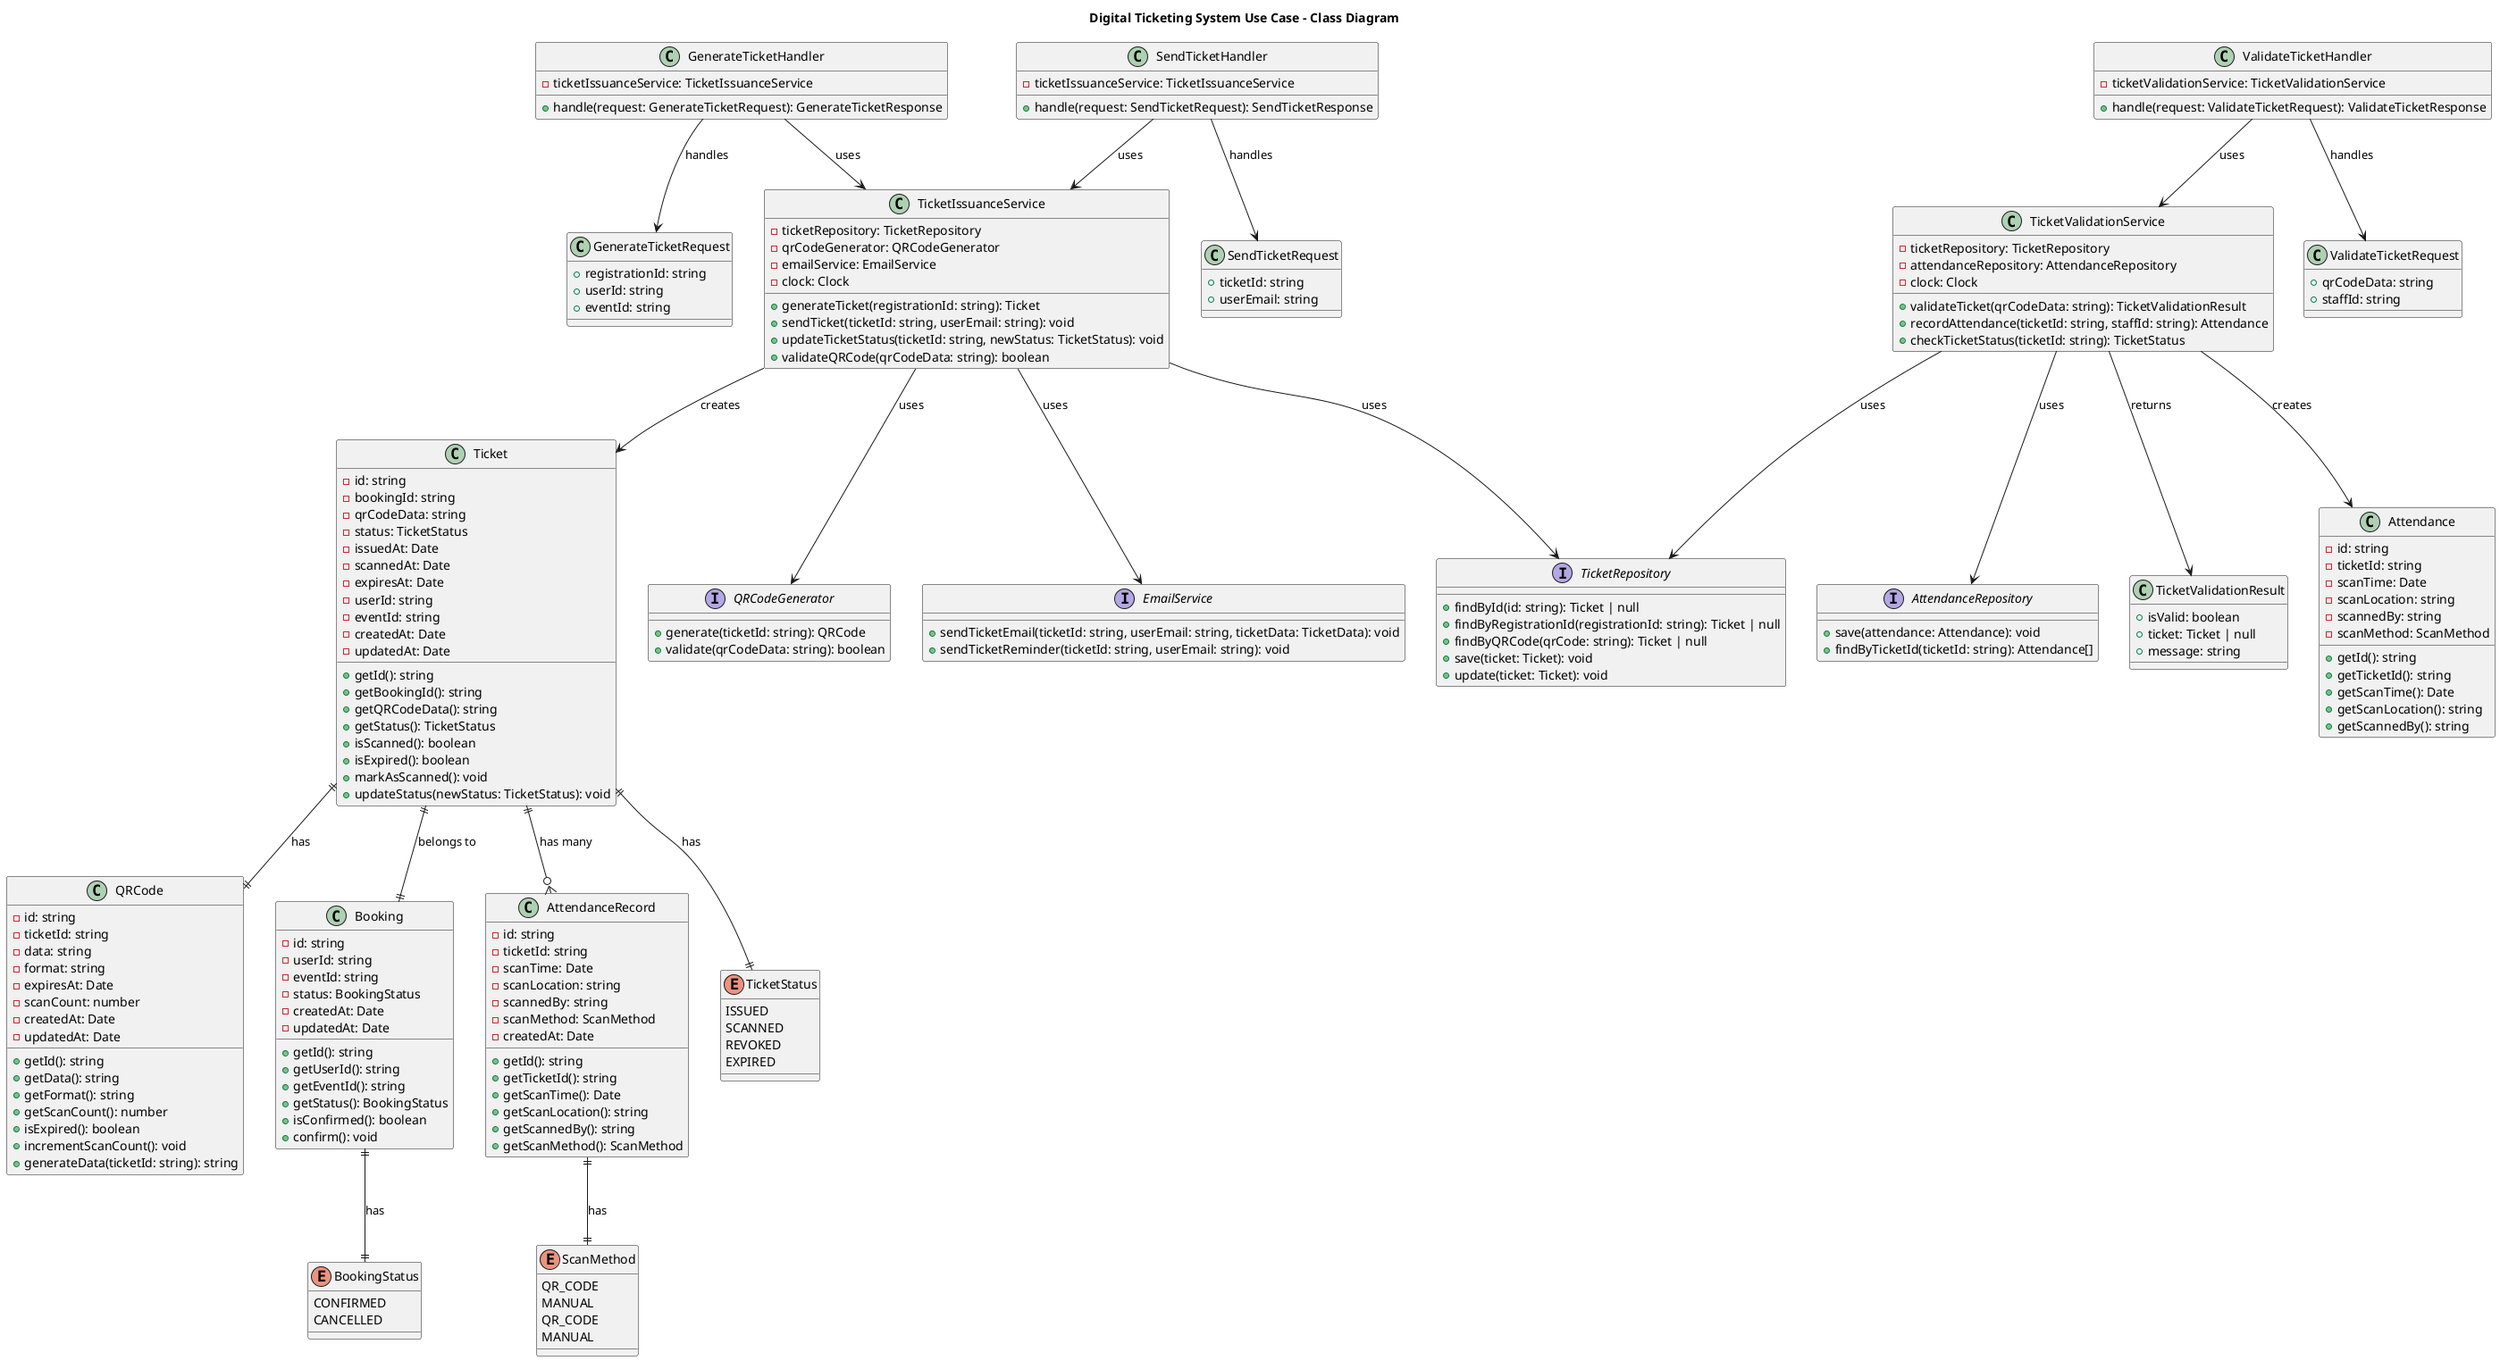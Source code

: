 @startuml DigitalTicketingUseCase
title Digital Ticketing System Use Case - Class Diagram

' Core Domain Entities
class Ticket {
  - id: string
  - bookingId: string
  - qrCodeData: string
  - status: TicketStatus
  - issuedAt: Date
  - scannedAt: Date
  - expiresAt: Date
  - userId: string
  - eventId: string
  - createdAt: Date
  - updatedAt: Date
  + getId(): string
  + getBookingId(): string
  + getQRCodeData(): string
  + getStatus(): TicketStatus
  + isScanned(): boolean
  + isExpired(): boolean
  + markAsScanned(): void
  + updateStatus(newStatus: TicketStatus): void
}

class QRCode {
  - id: string
  - ticketId: string
  - data: string
  - format: string
  - expiresAt: Date
  - scanCount: number
  - createdAt: Date
  - updatedAt: Date
  + getId(): string
  + getData(): string
  + getFormat(): string
  + getScanCount(): number
  + isExpired(): boolean
  + incrementScanCount(): void
  + generateData(ticketId: string): string
}

class Booking {
  - id: string
  - userId: string
  - eventId: string
  - status: BookingStatus
  - createdAt: Date
  - updatedAt: Date
  + getId(): string
  + getUserId(): string
  + getEventId(): string
  + getStatus(): BookingStatus
  + isConfirmed(): boolean
  + confirm(): void
}

class AttendanceRecord {
  - id: string
  - ticketId: string
  - scanTime: Date
  - scanLocation: string
  - scannedBy: string
  - scanMethod: ScanMethod
  - createdAt: Date
  + getId(): string
  + getTicketId(): string
  + getScanTime(): Date
  + getScanLocation(): string
  + getScannedBy(): string
  + getScanMethod(): ScanMethod
}

enum TicketStatus {
  ISSUED
  SCANNED
  REVOKED
  EXPIRED
}

enum BookingStatus {
  CONFIRMED
  CANCELLED
}

enum ScanMethod {
  QR_CODE
  MANUAL
}

' Domain Services
class TicketIssuanceService {
  - ticketRepository: TicketRepository
  - qrCodeGenerator: QRCodeGenerator
  - emailService: EmailService
  - clock: Clock
  + generateTicket(registrationId: string): Ticket
  + sendTicket(ticketId: string, userEmail: string): void
  + updateTicketStatus(ticketId: string, newStatus: TicketStatus): void
  + validateQRCode(qrCodeData: string): boolean
}

class TicketValidationService {
  - ticketRepository: TicketRepository
  - attendanceRepository: AttendanceRepository
  - clock: Clock
  + validateTicket(qrCodeData: string): TicketValidationResult
  + recordAttendance(ticketId: string, staffId: string): Attendance
  + checkTicketStatus(ticketId: string): TicketStatus
}

' Application Handlers
class GenerateTicketHandler {
  - ticketIssuanceService: TicketIssuanceService
  + handle(request: GenerateTicketRequest): GenerateTicketResponse
}

class SendTicketHandler {
  - ticketIssuanceService: TicketIssuanceService
  + handle(request: SendTicketRequest): SendTicketResponse
}

class ValidateTicketHandler {
  - ticketValidationService: TicketValidationService
  + handle(request: ValidateTicketRequest): ValidateTicketResponse
}

' Infrastructure Layer
interface TicketRepository {
  + findById(id: string): Ticket | null
  + findByRegistrationId(registrationId: string): Ticket | null
  + findByQRCode(qrCode: string): Ticket | null
  + save(ticket: Ticket): void
  + update(ticket: Ticket): void
}

interface QRCodeGenerator {
  + generate(ticketId: string): QRCode
  + validate(qrCodeData: string): boolean
}

interface EmailService {
  + sendTicketEmail(ticketId: string, userEmail: string, ticketData: TicketData): void
  + sendTicketReminder(ticketId: string, userEmail: string): void
}

interface AttendanceRepository {
  + save(attendance: Attendance): void
  + findByTicketId(ticketId: string): Attendance[]
}

' DTOs
class GenerateTicketRequest {
  + registrationId: string
  + userId: string
  + eventId: string
}

class SendTicketRequest {
  + ticketId: string
  + userEmail: string
}

class ValidateTicketRequest {
  + qrCodeData: string
  + staffId: string
}

class TicketValidationResult {
  + isValid: boolean
  + ticket: Ticket | null
  + message: string
}

class Attendance {
  - id: string
  - ticketId: string
  - scanTime: Date
  - scanLocation: string
  - scannedBy: string
  - scanMethod: ScanMethod
  + getId(): string
  + getTicketId(): string
  + getScanTime(): Date
  + getScanLocation(): string
  + getScannedBy(): string
}

enum ScanMethod {
  QR_CODE
  MANUAL
}

' Relationships
Ticket ||--|| Booking : "belongs to"
Ticket ||--|| QRCode : "has"
Ticket ||--o{ AttendanceRecord : "has many"
Ticket ||--|| TicketStatus : "has"
Booking ||--|| BookingStatus : "has"
AttendanceRecord ||--|| ScanMethod : "has"

TicketIssuanceService --> TicketRepository : "uses"
TicketIssuanceService --> QRCodeGenerator : "uses"
TicketIssuanceService --> EmailService : "uses"

TicketValidationService --> TicketRepository : "uses"
TicketValidationService --> AttendanceRepository : "uses"

GenerateTicketHandler --> TicketIssuanceService : "uses"
SendTicketHandler --> TicketIssuanceService : "uses"
ValidateTicketHandler --> TicketValidationService : "uses"

GenerateTicketHandler --> GenerateTicketRequest : "handles"
SendTicketHandler --> SendTicketRequest : "handles"
ValidateTicketHandler --> ValidateTicketRequest : "handles"

TicketIssuanceService --> Ticket : "creates"
TicketValidationService --> Attendance : "creates"
TicketValidationService --> TicketValidationResult : "returns"

@enduml
